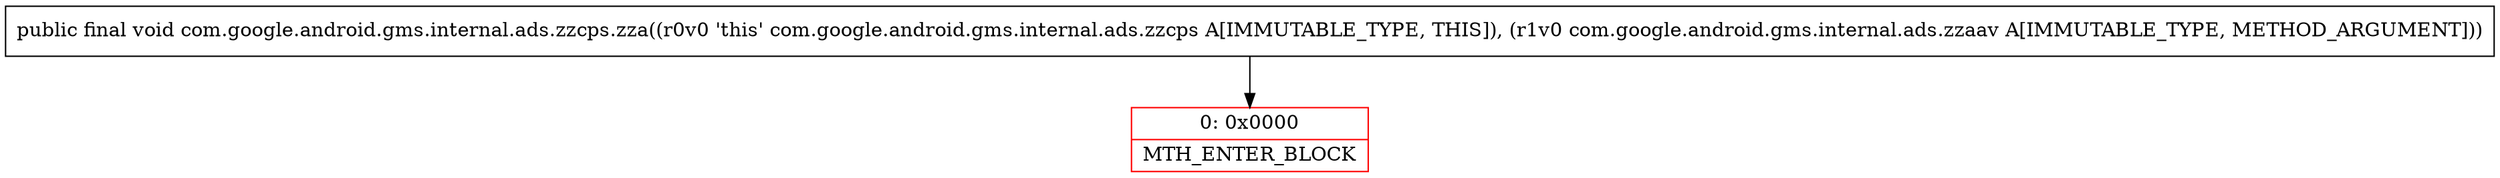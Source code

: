 digraph "CFG forcom.google.android.gms.internal.ads.zzcps.zza(Lcom\/google\/android\/gms\/internal\/ads\/zzaav;)V" {
subgraph cluster_Region_387436233 {
label = "R(0)";
node [shape=record,color=blue];
}
Node_0 [shape=record,color=red,label="{0\:\ 0x0000|MTH_ENTER_BLOCK\l}"];
MethodNode[shape=record,label="{public final void com.google.android.gms.internal.ads.zzcps.zza((r0v0 'this' com.google.android.gms.internal.ads.zzcps A[IMMUTABLE_TYPE, THIS]), (r1v0 com.google.android.gms.internal.ads.zzaav A[IMMUTABLE_TYPE, METHOD_ARGUMENT])) }"];
MethodNode -> Node_0;
}

